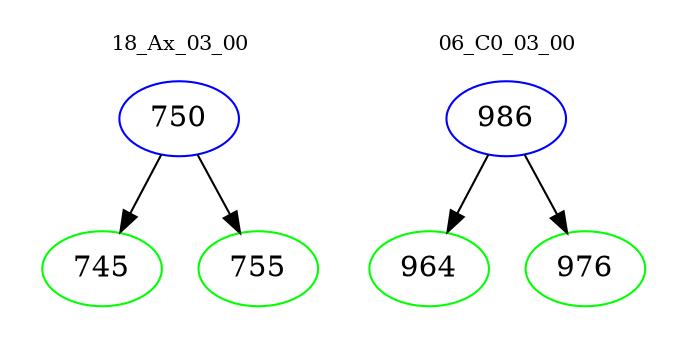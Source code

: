 digraph{
subgraph cluster_0 {
color = white
label = "18_Ax_03_00";
fontsize=10;
T0_750 [label="750", color="blue"]
T0_750 -> T0_745 [color="black"]
T0_745 [label="745", color="green"]
T0_750 -> T0_755 [color="black"]
T0_755 [label="755", color="green"]
}
subgraph cluster_1 {
color = white
label = "06_C0_03_00";
fontsize=10;
T1_986 [label="986", color="blue"]
T1_986 -> T1_964 [color="black"]
T1_964 [label="964", color="green"]
T1_986 -> T1_976 [color="black"]
T1_976 [label="976", color="green"]
}
}
